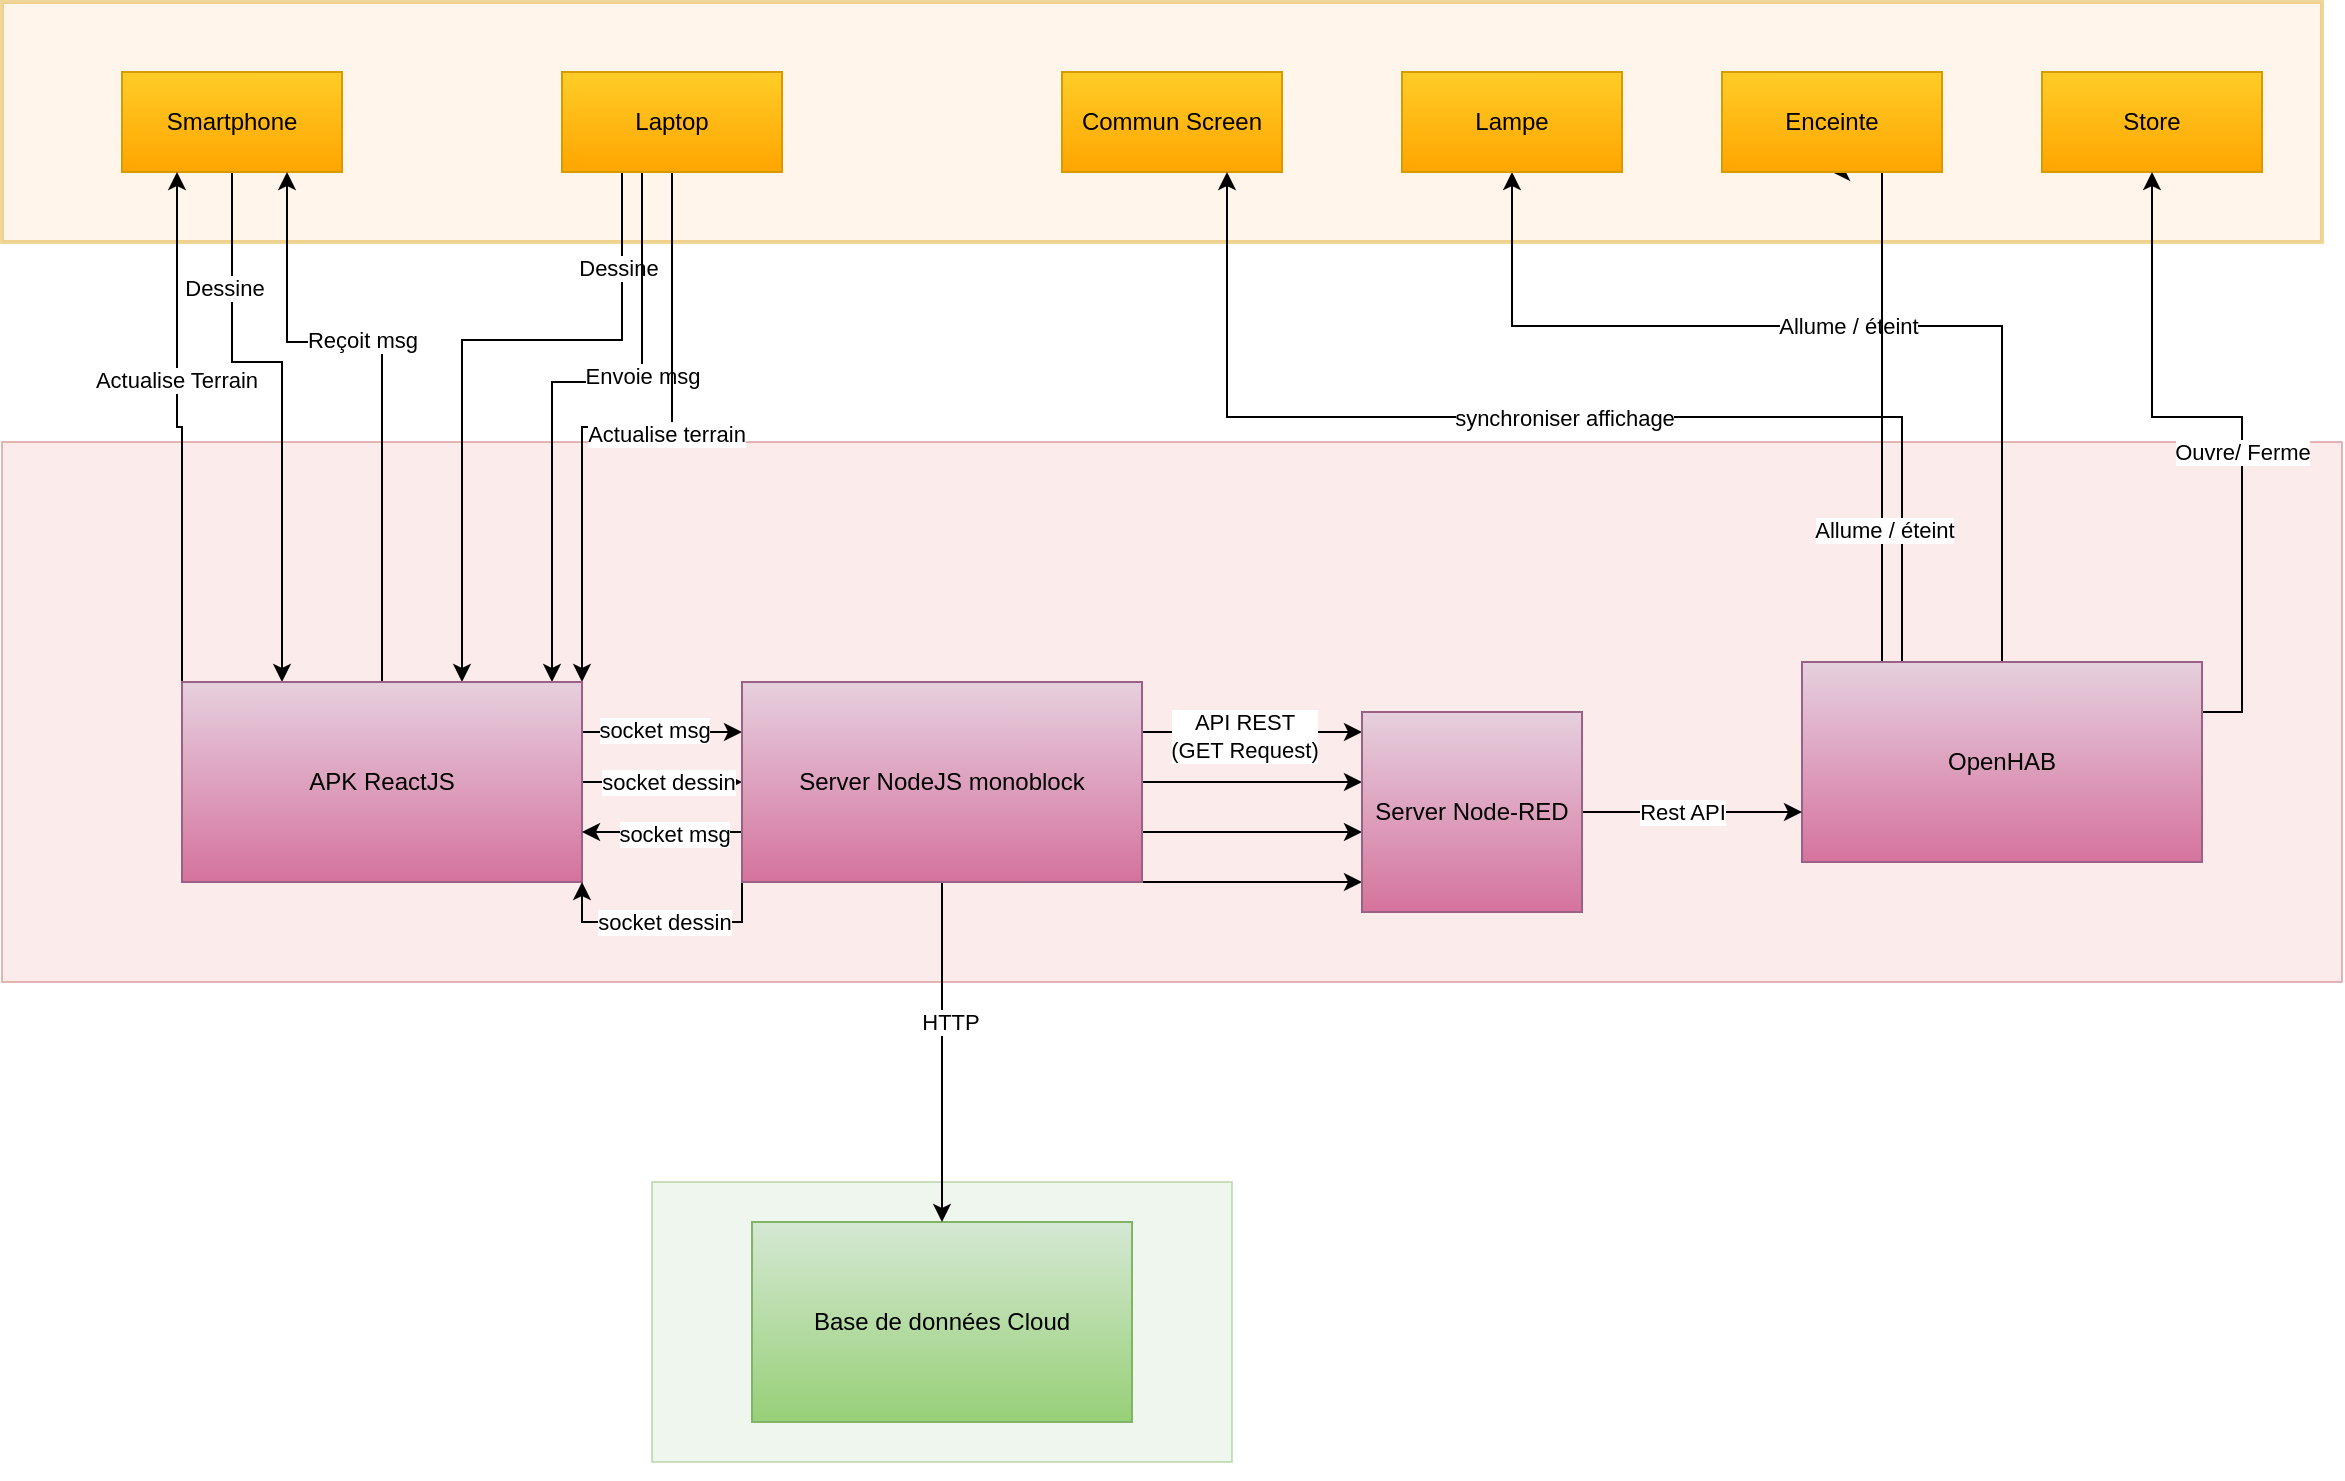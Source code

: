 <mxfile>
    <diagram name="Page-1" id="Ei5oFpeLK8a0ol1k6TtE">
        <mxGraphModel dx="5454" dy="2435" grid="1" gridSize="10" guides="1" tooltips="1" connect="1" arrows="1" fold="1" page="1" pageScale="1" pageWidth="827" pageHeight="1169" math="0" shadow="0">
            <root>
                <mxCell id="0"/>
                <mxCell id="1" parent="0"/>
                <mxCell id="DEdySj9RBdpoS25cQ73x-8" value="" style="rounded=0;whiteSpace=wrap;html=1;fillColor=#ffe6cc;strokeColor=#d79b00;opacity=40;strokeWidth=2;" parent="1" vertex="1">
                    <mxGeometry x="-1320" y="230" width="1160" height="120" as="geometry"/>
                </mxCell>
                <mxCell id="DEdySj9RBdpoS25cQ73x-11" value="" style="rounded=0;whiteSpace=wrap;html=1;fillColor=#f8cecc;strokeColor=#b85450;opacity=40;direction=east;" parent="1" vertex="1">
                    <mxGeometry x="-1320" y="450" width="1170" height="270" as="geometry"/>
                </mxCell>
                <mxCell id="rrb0ZDgDaH0qyxRiOYhU-6" style="edgeStyle=orthogonalEdgeStyle;rounded=0;orthogonalLoop=1;jettySize=auto;html=1;exitX=0.5;exitY=1;exitDx=0;exitDy=0;entryX=0.25;entryY=0;entryDx=0;entryDy=0;" parent="1" source="DEdySj9RBdpoS25cQ73x-5" target="DEdySj9RBdpoS25cQ73x-12" edge="1">
                    <mxGeometry relative="1" as="geometry">
                        <Array as="points">
                            <mxPoint x="-1205" y="410"/>
                            <mxPoint x="-1180" y="410"/>
                        </Array>
                    </mxGeometry>
                </mxCell>
                <mxCell id="ugIMF8ThDM7Jmgfe9TkD-32" value="Dessine" style="edgeLabel;html=1;align=center;verticalAlign=middle;resizable=0;points=[];" parent="rrb0ZDgDaH0qyxRiOYhU-6" connectable="0" vertex="1">
                    <mxGeometry x="-0.588" y="-4" relative="1" as="geometry">
                        <mxPoint as="offset"/>
                    </mxGeometry>
                </mxCell>
                <mxCell id="DEdySj9RBdpoS25cQ73x-5" value="Smartphone" style="html=1;whiteSpace=wrap;fillColor=#ffcd28;gradientColor=#ffa500;strokeColor=#d79b00;" parent="1" vertex="1">
                    <mxGeometry x="-1260" y="265" width="110" height="50" as="geometry"/>
                </mxCell>
                <mxCell id="OoqK43-sp_e9B4Sx0cOa-38" style="edgeStyle=orthogonalEdgeStyle;rounded=0;orthogonalLoop=1;jettySize=auto;html=1;exitX=0.25;exitY=1;exitDx=0;exitDy=0;" parent="1" source="DEdySj9RBdpoS25cQ73x-6" target="DEdySj9RBdpoS25cQ73x-12" edge="1">
                    <mxGeometry relative="1" as="geometry">
                        <Array as="points">
                            <mxPoint x="-1010" y="315"/>
                            <mxPoint x="-1010" y="399"/>
                            <mxPoint x="-1090" y="399"/>
                        </Array>
                    </mxGeometry>
                </mxCell>
                <mxCell id="ugIMF8ThDM7Jmgfe9TkD-33" value="Dessine" style="edgeLabel;html=1;align=center;verticalAlign=middle;resizable=0;points=[];" parent="OoqK43-sp_e9B4Sx0cOa-38" connectable="0" vertex="1">
                    <mxGeometry x="-0.7" y="-2" relative="1" as="geometry">
                        <mxPoint as="offset"/>
                    </mxGeometry>
                </mxCell>
                <mxCell id="ugIMF8ThDM7Jmgfe9TkD-47" style="edgeStyle=orthogonalEdgeStyle;rounded=0;orthogonalLoop=1;jettySize=auto;html=1;exitX=0.5;exitY=1;exitDx=0;exitDy=0;entryX=1;entryY=0;entryDx=0;entryDy=0;" parent="1" edge="1">
                    <mxGeometry relative="1" as="geometry">
                        <mxPoint x="-1000" y="315" as="sourcePoint"/>
                        <mxPoint x="-1045" y="570" as="targetPoint"/>
                        <Array as="points">
                            <mxPoint x="-1000" y="420"/>
                            <mxPoint x="-1045" y="420"/>
                        </Array>
                    </mxGeometry>
                </mxCell>
                <mxCell id="ugIMF8ThDM7Jmgfe9TkD-50" value="Envoie msg" style="edgeLabel;html=1;align=center;verticalAlign=middle;resizable=0;points=[];" parent="ugIMF8ThDM7Jmgfe9TkD-47" connectable="0" vertex="1">
                    <mxGeometry x="-0.323" relative="1" as="geometry">
                        <mxPoint as="offset"/>
                    </mxGeometry>
                </mxCell>
                <mxCell id="ugIMF8ThDM7Jmgfe9TkD-60" style="edgeStyle=orthogonalEdgeStyle;rounded=0;orthogonalLoop=1;jettySize=auto;html=1;exitX=0.5;exitY=1;exitDx=0;exitDy=0;entryX=1;entryY=0;entryDx=0;entryDy=0;" parent="1" source="DEdySj9RBdpoS25cQ73x-6" target="DEdySj9RBdpoS25cQ73x-12" edge="1">
                    <mxGeometry relative="1" as="geometry"/>
                </mxCell>
                <mxCell id="ugIMF8ThDM7Jmgfe9TkD-61" value="Actualise terrain" style="edgeLabel;html=1;align=center;verticalAlign=middle;resizable=0;points=[];" parent="ugIMF8ThDM7Jmgfe9TkD-60" connectable="0" vertex="1">
                    <mxGeometry x="-0.128" y="3" relative="1" as="geometry">
                        <mxPoint as="offset"/>
                    </mxGeometry>
                </mxCell>
                <mxCell id="DEdySj9RBdpoS25cQ73x-6" value="&lt;div&gt;Laptop&lt;/div&gt;" style="html=1;whiteSpace=wrap;fillColor=#ffcd28;gradientColor=#ffa500;strokeColor=#d79b00;" parent="1" vertex="1">
                    <mxGeometry x="-1040" y="265" width="110" height="50" as="geometry"/>
                </mxCell>
                <mxCell id="DEdySj9RBdpoS25cQ73x-7" value="&lt;div&gt;Commun Screen&lt;/div&gt;" style="html=1;whiteSpace=wrap;fillColor=#ffcd28;gradientColor=#ffa500;strokeColor=#d79b00;" parent="1" vertex="1">
                    <mxGeometry x="-790" y="265" width="110" height="50" as="geometry"/>
                </mxCell>
                <mxCell id="ugIMF8ThDM7Jmgfe9TkD-41" style="edgeStyle=orthogonalEdgeStyle;rounded=0;orthogonalLoop=1;jettySize=auto;html=1;exitX=1;exitY=0.25;exitDx=0;exitDy=0;entryX=0;entryY=0.25;entryDx=0;entryDy=0;" parent="1" source="DEdySj9RBdpoS25cQ73x-12" target="ugIMF8ThDM7Jmgfe9TkD-34" edge="1">
                    <mxGeometry relative="1" as="geometry"/>
                </mxCell>
                <mxCell id="ugIMF8ThDM7Jmgfe9TkD-53" value="&lt;div&gt;socket msg&lt;/div&gt;" style="edgeLabel;html=1;align=center;verticalAlign=middle;resizable=0;points=[];" parent="ugIMF8ThDM7Jmgfe9TkD-41" connectable="0" vertex="1">
                    <mxGeometry x="-0.112" y="1" relative="1" as="geometry">
                        <mxPoint as="offset"/>
                    </mxGeometry>
                </mxCell>
                <mxCell id="ugIMF8ThDM7Jmgfe9TkD-43" style="edgeStyle=orthogonalEdgeStyle;rounded=0;orthogonalLoop=1;jettySize=auto;html=1;exitX=1;exitY=0.5;exitDx=0;exitDy=0;entryX=0;entryY=0.5;entryDx=0;entryDy=0;" parent="1" source="DEdySj9RBdpoS25cQ73x-12" target="ugIMF8ThDM7Jmgfe9TkD-34" edge="1">
                    <mxGeometry relative="1" as="geometry"/>
                </mxCell>
                <mxCell id="ugIMF8ThDM7Jmgfe9TkD-54" value="socket dessin" style="edgeLabel;html=1;align=center;verticalAlign=middle;resizable=0;points=[];" parent="ugIMF8ThDM7Jmgfe9TkD-43" connectable="0" vertex="1">
                    <mxGeometry x="0.065" relative="1" as="geometry">
                        <mxPoint as="offset"/>
                    </mxGeometry>
                </mxCell>
                <mxCell id="ugIMF8ThDM7Jmgfe9TkD-48" style="edgeStyle=orthogonalEdgeStyle;rounded=0;orthogonalLoop=1;jettySize=auto;html=1;exitX=0.5;exitY=0;exitDx=0;exitDy=0;entryX=0.75;entryY=1;entryDx=0;entryDy=0;" parent="1" source="DEdySj9RBdpoS25cQ73x-12" target="DEdySj9RBdpoS25cQ73x-5" edge="1">
                    <mxGeometry relative="1" as="geometry">
                        <Array as="points">
                            <mxPoint x="-1130" y="400"/>
                            <mxPoint x="-1177" y="400"/>
                        </Array>
                    </mxGeometry>
                </mxCell>
                <mxCell id="ugIMF8ThDM7Jmgfe9TkD-49" value="Reçoit msg" style="edgeLabel;html=1;align=center;verticalAlign=middle;resizable=0;points=[];" parent="ugIMF8ThDM7Jmgfe9TkD-48" connectable="0" vertex="1">
                    <mxGeometry x="0.189" y="-1" relative="1" as="geometry">
                        <mxPoint as="offset"/>
                    </mxGeometry>
                </mxCell>
                <mxCell id="ugIMF8ThDM7Jmgfe9TkD-55" style="edgeStyle=orthogonalEdgeStyle;rounded=0;orthogonalLoop=1;jettySize=auto;html=1;exitX=0;exitY=0;exitDx=0;exitDy=0;entryX=0.25;entryY=1;entryDx=0;entryDy=0;strokeColor=default;" parent="1" source="DEdySj9RBdpoS25cQ73x-12" target="DEdySj9RBdpoS25cQ73x-5" edge="1">
                    <mxGeometry relative="1" as="geometry"/>
                </mxCell>
                <mxCell id="ugIMF8ThDM7Jmgfe9TkD-56" value="&lt;div&gt;Actualise Terrain&lt;/div&gt;" style="edgeLabel;html=1;align=center;verticalAlign=middle;resizable=0;points=[];" parent="ugIMF8ThDM7Jmgfe9TkD-55" connectable="0" vertex="1">
                    <mxGeometry x="0.197" y="1" relative="1" as="geometry">
                        <mxPoint as="offset"/>
                    </mxGeometry>
                </mxCell>
                <mxCell id="DEdySj9RBdpoS25cQ73x-12" value="APK ReactJS" style="html=1;whiteSpace=wrap;fillColor=#e6d0de;gradientColor=#d5739d;strokeColor=#996185;" parent="1" vertex="1">
                    <mxGeometry x="-1230" y="570" width="200" height="100" as="geometry"/>
                </mxCell>
                <mxCell id="C4ztlMbri81NeWR5jCJK-1" value="&lt;div&gt;synchroniser affichage&lt;/div&gt;" style="edgeStyle=orthogonalEdgeStyle;rounded=0;orthogonalLoop=1;jettySize=auto;html=1;exitX=0.25;exitY=0;exitDx=0;exitDy=0;entryX=0.75;entryY=1;entryDx=0;entryDy=0;" parent="1" source="ugIMF8ThDM7Jmgfe9TkD-63" target="DEdySj9RBdpoS25cQ73x-7" edge="1">
                    <mxGeometry relative="1" as="geometry">
                        <mxPoint x="-762.5" y="470" as="sourcePoint"/>
                    </mxGeometry>
                </mxCell>
                <mxCell id="C4ztlMbri81NeWR5jCJK-2" value="&lt;div&gt;Allume / éteint&lt;/div&gt;" style="edgeStyle=orthogonalEdgeStyle;rounded=0;orthogonalLoop=1;jettySize=auto;html=1;exitX=0.5;exitY=0;exitDx=0;exitDy=0;" parent="1" source="ugIMF8ThDM7Jmgfe9TkD-63" target="OoqK43-sp_e9B4Sx0cOa-37" edge="1">
                    <mxGeometry relative="1" as="geometry">
                        <Array as="points">
                            <mxPoint x="-320" y="392"/>
                            <mxPoint x="-565" y="392"/>
                        </Array>
                        <mxPoint x="-537.5" y="470" as="sourcePoint"/>
                    </mxGeometry>
                </mxCell>
                <mxCell id="DEdySj9RBdpoS25cQ73x-16" value="" style="rounded=0;whiteSpace=wrap;html=1;fillColor=#d5e8d4;strokeColor=#82b366;opacity=40;" parent="1" vertex="1">
                    <mxGeometry x="-995" y="820" width="290" height="140" as="geometry"/>
                </mxCell>
                <mxCell id="DEdySj9RBdpoS25cQ73x-17" value="Base de données Cloud" style="html=1;whiteSpace=wrap;fillColor=#d5e8d4;gradientColor=#97d077;strokeColor=#82b366;" parent="1" vertex="1">
                    <mxGeometry x="-945" y="840" width="190" height="100" as="geometry"/>
                </mxCell>
                <mxCell id="OoqK43-sp_e9B4Sx0cOa-37" value="&lt;div&gt;Lampe&lt;/div&gt;" style="html=1;whiteSpace=wrap;fillColor=#ffcd28;gradientColor=#ffa500;strokeColor=#d79b00;" parent="1" vertex="1">
                    <mxGeometry x="-620" y="265" width="110" height="50" as="geometry"/>
                </mxCell>
                <mxCell id="ugIMF8ThDM7Jmgfe9TkD-2" style="edgeStyle=orthogonalEdgeStyle;rounded=0;orthogonalLoop=1;jettySize=auto;html=1;exitX=0.5;exitY=0;exitDx=0;exitDy=0;" parent="1" edge="1">
                    <mxGeometry relative="1" as="geometry">
                        <mxPoint x="-565" y="520" as="targetPoint"/>
                    </mxGeometry>
                </mxCell>
                <mxCell id="ugIMF8ThDM7Jmgfe9TkD-12" value="&lt;div&gt;light/:value&lt;/div&gt;" style="edgeLabel;html=1;align=center;verticalAlign=middle;resizable=0;points=[];" parent="ugIMF8ThDM7Jmgfe9TkD-2" connectable="0" vertex="1">
                    <mxGeometry x="-0.126" y="2" relative="1" as="geometry">
                        <mxPoint x="1" as="offset"/>
                    </mxGeometry>
                </mxCell>
                <mxCell id="ugIMF8ThDM7Jmgfe9TkD-16" style="edgeStyle=orthogonalEdgeStyle;rounded=0;orthogonalLoop=1;jettySize=auto;html=1;exitX=0.25;exitY=0;exitDx=0;exitDy=0;" parent="1" edge="1">
                    <mxGeometry relative="1" as="geometry">
                        <mxPoint x="-735" y="520" as="targetPoint"/>
                    </mxGeometry>
                </mxCell>
                <mxCell id="ugIMF8ThDM7Jmgfe9TkD-17" value="&lt;div&gt;public/:value&lt;/div&gt;" style="edgeLabel;html=1;align=center;verticalAlign=middle;resizable=0;points=[];" parent="ugIMF8ThDM7Jmgfe9TkD-16" connectable="0" vertex="1">
                    <mxGeometry x="0.311" y="1" relative="1" as="geometry">
                        <mxPoint as="offset"/>
                    </mxGeometry>
                </mxCell>
                <mxCell id="ugIMF8ThDM7Jmgfe9TkD-22" style="edgeStyle=orthogonalEdgeStyle;rounded=0;orthogonalLoop=1;jettySize=auto;html=1;exitX=0.75;exitY=0;exitDx=0;exitDy=0;entryX=0.5;entryY=1;entryDx=0;entryDy=0;" parent="1" source="ugIMF8ThDM7Jmgfe9TkD-63" target="ugIMF8ThDM7Jmgfe9TkD-21" edge="1">
                    <mxGeometry relative="1" as="geometry">
                        <mxPoint x="-405" y="470" as="sourcePoint"/>
                        <Array as="points">
                            <mxPoint x="-380" y="560"/>
                            <mxPoint x="-380" y="315"/>
                        </Array>
                    </mxGeometry>
                </mxCell>
                <mxCell id="ugIMF8ThDM7Jmgfe9TkD-23" value="&lt;div&gt;Allume / éteint&lt;/div&gt;" style="edgeLabel;html=1;align=center;verticalAlign=middle;resizable=0;points=[];" parent="ugIMF8ThDM7Jmgfe9TkD-22" connectable="0" vertex="1">
                    <mxGeometry x="-0.071" y="-1" relative="1" as="geometry">
                        <mxPoint as="offset"/>
                    </mxGeometry>
                </mxCell>
                <mxCell id="ugIMF8ThDM7Jmgfe9TkD-21" value="Enceinte" style="html=1;whiteSpace=wrap;fillColor=#ffcd28;gradientColor=#ffa500;strokeColor=#d79b00;" parent="1" vertex="1">
                    <mxGeometry x="-460" y="265" width="110" height="50" as="geometry"/>
                </mxCell>
                <mxCell id="ugIMF8ThDM7Jmgfe9TkD-35" style="edgeStyle=orthogonalEdgeStyle;rounded=0;orthogonalLoop=1;jettySize=auto;html=1;exitX=1;exitY=0.25;exitDx=0;exitDy=0;entryX=0;entryY=0.25;entryDx=0;entryDy=0;" parent="1" source="ugIMF8ThDM7Jmgfe9TkD-34" edge="1">
                    <mxGeometry relative="1" as="geometry">
                        <mxPoint x="-640" y="595" as="targetPoint"/>
                    </mxGeometry>
                </mxCell>
                <mxCell id="ugIMF8ThDM7Jmgfe9TkD-64" value="API REST&lt;br&gt;(GET Request)" style="edgeLabel;html=1;align=center;verticalAlign=middle;resizable=0;points=[];" parent="ugIMF8ThDM7Jmgfe9TkD-35" connectable="0" vertex="1">
                    <mxGeometry x="-0.077" y="-2" relative="1" as="geometry">
                        <mxPoint as="offset"/>
                    </mxGeometry>
                </mxCell>
                <mxCell id="ugIMF8ThDM7Jmgfe9TkD-25" value="Store" style="html=1;whiteSpace=wrap;fillColor=#ffcd28;gradientColor=#ffa500;strokeColor=#d79b00;" parent="1" vertex="1">
                    <mxGeometry x="-300" y="265" width="110" height="50" as="geometry"/>
                </mxCell>
                <mxCell id="ugIMF8ThDM7Jmgfe9TkD-30" style="edgeStyle=orthogonalEdgeStyle;rounded=0;orthogonalLoop=1;jettySize=auto;html=1;exitX=1;exitY=0.25;exitDx=0;exitDy=0;entryX=0.5;entryY=1;entryDx=0;entryDy=0;" parent="1" source="ugIMF8ThDM7Jmgfe9TkD-63" target="ugIMF8ThDM7Jmgfe9TkD-25" edge="1">
                    <mxGeometry relative="1" as="geometry">
                        <mxPoint x="-245" y="470" as="sourcePoint"/>
                    </mxGeometry>
                </mxCell>
                <mxCell id="ugIMF8ThDM7Jmgfe9TkD-31" value="Ouvre/ Ferme" style="edgeLabel;html=1;align=center;verticalAlign=middle;resizable=0;points=[];" parent="ugIMF8ThDM7Jmgfe9TkD-30" connectable="0" vertex="1">
                    <mxGeometry x="-0.103" relative="1" as="geometry">
                        <mxPoint as="offset"/>
                    </mxGeometry>
                </mxCell>
                <mxCell id="ugIMF8ThDM7Jmgfe9TkD-36" style="edgeStyle=orthogonalEdgeStyle;rounded=0;orthogonalLoop=1;jettySize=auto;html=1;exitX=1;exitY=0.5;exitDx=0;exitDy=0;" parent="1" source="ugIMF8ThDM7Jmgfe9TkD-34" edge="1">
                    <mxGeometry relative="1" as="geometry">
                        <mxPoint x="-640" y="620" as="targetPoint"/>
                    </mxGeometry>
                </mxCell>
                <mxCell id="ugIMF8ThDM7Jmgfe9TkD-37" style="edgeStyle=orthogonalEdgeStyle;rounded=0;orthogonalLoop=1;jettySize=auto;html=1;exitX=1;exitY=0.75;exitDx=0;exitDy=0;entryX=0;entryY=0.75;entryDx=0;entryDy=0;" parent="1" source="ugIMF8ThDM7Jmgfe9TkD-34" edge="1">
                    <mxGeometry relative="1" as="geometry">
                        <mxPoint x="-640" y="645" as="targetPoint"/>
                    </mxGeometry>
                </mxCell>
                <mxCell id="ugIMF8ThDM7Jmgfe9TkD-40" style="edgeStyle=orthogonalEdgeStyle;rounded=0;orthogonalLoop=1;jettySize=auto;html=1;exitX=1;exitY=1;exitDx=0;exitDy=0;entryX=0;entryY=1;entryDx=0;entryDy=0;" parent="1" source="ugIMF8ThDM7Jmgfe9TkD-34" edge="1">
                    <mxGeometry relative="1" as="geometry">
                        <mxPoint x="-640" y="670" as="targetPoint"/>
                        <Array as="points">
                            <mxPoint x="-680" y="670"/>
                            <mxPoint x="-680" y="670"/>
                        </Array>
                    </mxGeometry>
                </mxCell>
                <mxCell id="ugIMF8ThDM7Jmgfe9TkD-45" style="edgeStyle=orthogonalEdgeStyle;rounded=0;orthogonalLoop=1;jettySize=auto;html=1;exitX=0.5;exitY=1;exitDx=0;exitDy=0;entryX=0.5;entryY=0;entryDx=0;entryDy=0;" parent="1" source="ugIMF8ThDM7Jmgfe9TkD-34" target="DEdySj9RBdpoS25cQ73x-17" edge="1">
                    <mxGeometry relative="1" as="geometry"/>
                </mxCell>
                <mxCell id="ugIMF8ThDM7Jmgfe9TkD-46" value="HTTP" style="edgeLabel;html=1;align=center;verticalAlign=middle;resizable=0;points=[];" parent="ugIMF8ThDM7Jmgfe9TkD-45" connectable="0" vertex="1">
                    <mxGeometry x="-0.175" y="4" relative="1" as="geometry">
                        <mxPoint as="offset"/>
                    </mxGeometry>
                </mxCell>
                <mxCell id="ugIMF8ThDM7Jmgfe9TkD-51" style="edgeStyle=orthogonalEdgeStyle;rounded=0;orthogonalLoop=1;jettySize=auto;html=1;exitX=0;exitY=0.75;exitDx=0;exitDy=0;entryX=1;entryY=0.75;entryDx=0;entryDy=0;" parent="1" source="ugIMF8ThDM7Jmgfe9TkD-34" target="DEdySj9RBdpoS25cQ73x-12" edge="1">
                    <mxGeometry relative="1" as="geometry"/>
                </mxCell>
                <mxCell id="ugIMF8ThDM7Jmgfe9TkD-52" value="&lt;div&gt;socket msg&lt;/div&gt;" style="edgeLabel;html=1;align=center;verticalAlign=middle;resizable=0;points=[];" parent="ugIMF8ThDM7Jmgfe9TkD-51" connectable="0" vertex="1">
                    <mxGeometry x="-0.153" y="1" relative="1" as="geometry">
                        <mxPoint as="offset"/>
                    </mxGeometry>
                </mxCell>
                <mxCell id="ugIMF8ThDM7Jmgfe9TkD-57" style="edgeStyle=orthogonalEdgeStyle;rounded=0;orthogonalLoop=1;jettySize=auto;html=1;exitX=0;exitY=1;exitDx=0;exitDy=0;entryX=1;entryY=1;entryDx=0;entryDy=0;" parent="1" source="ugIMF8ThDM7Jmgfe9TkD-34" target="DEdySj9RBdpoS25cQ73x-12" edge="1">
                    <mxGeometry relative="1" as="geometry"/>
                </mxCell>
                <mxCell id="ugIMF8ThDM7Jmgfe9TkD-58" value="socket dessin" style="edgeLabel;html=1;align=center;verticalAlign=middle;resizable=0;points=[];" parent="ugIMF8ThDM7Jmgfe9TkD-57" connectable="0" vertex="1">
                    <mxGeometry x="0.123" relative="1" as="geometry">
                        <mxPoint x="8" as="offset"/>
                    </mxGeometry>
                </mxCell>
                <mxCell id="ugIMF8ThDM7Jmgfe9TkD-34" value="&lt;div&gt;Server NodeJS monoblock&lt;/div&gt;" style="html=1;whiteSpace=wrap;fillColor=#e6d0de;gradientColor=#d5739d;strokeColor=#996185;" parent="1" vertex="1">
                    <mxGeometry x="-950" y="570" width="200" height="100" as="geometry"/>
                </mxCell>
                <mxCell id="ugIMF8ThDM7Jmgfe9TkD-44" style="edgeStyle=orthogonalEdgeStyle;rounded=0;orthogonalLoop=1;jettySize=auto;html=1;exitX=0.5;exitY=1;exitDx=0;exitDy=0;" parent="1" source="DEdySj9RBdpoS25cQ73x-16" target="DEdySj9RBdpoS25cQ73x-16" edge="1">
                    <mxGeometry relative="1" as="geometry"/>
                </mxCell>
                <mxCell id="ugIMF8ThDM7Jmgfe9TkD-63" value="OpenHAB" style="html=1;whiteSpace=wrap;fillColor=#e6d0de;gradientColor=#d5739d;strokeColor=#996185;" parent="1" vertex="1">
                    <mxGeometry x="-420" y="560" width="200" height="100" as="geometry"/>
                </mxCell>
                <mxCell id="3" style="edgeStyle=none;html=1;exitX=1;exitY=0.5;exitDx=0;exitDy=0;entryX=0;entryY=0.75;entryDx=0;entryDy=0;" edge="1" parent="1" source="2" target="ugIMF8ThDM7Jmgfe9TkD-63">
                    <mxGeometry relative="1" as="geometry"/>
                </mxCell>
                <mxCell id="4" value="Rest API" style="edgeLabel;html=1;align=center;verticalAlign=middle;resizable=0;points=[];" vertex="1" connectable="0" parent="3">
                    <mxGeometry x="-0.471" y="1" relative="1" as="geometry">
                        <mxPoint x="21" y="1" as="offset"/>
                    </mxGeometry>
                </mxCell>
                <mxCell id="2" value="&lt;div&gt;Server Node-RED&lt;/div&gt;" style="html=1;whiteSpace=wrap;fillColor=#e6d0de;gradientColor=#d5739d;strokeColor=#996185;" vertex="1" parent="1">
                    <mxGeometry x="-640" y="585" width="110" height="100" as="geometry"/>
                </mxCell>
            </root>
        </mxGraphModel>
    </diagram>
</mxfile>